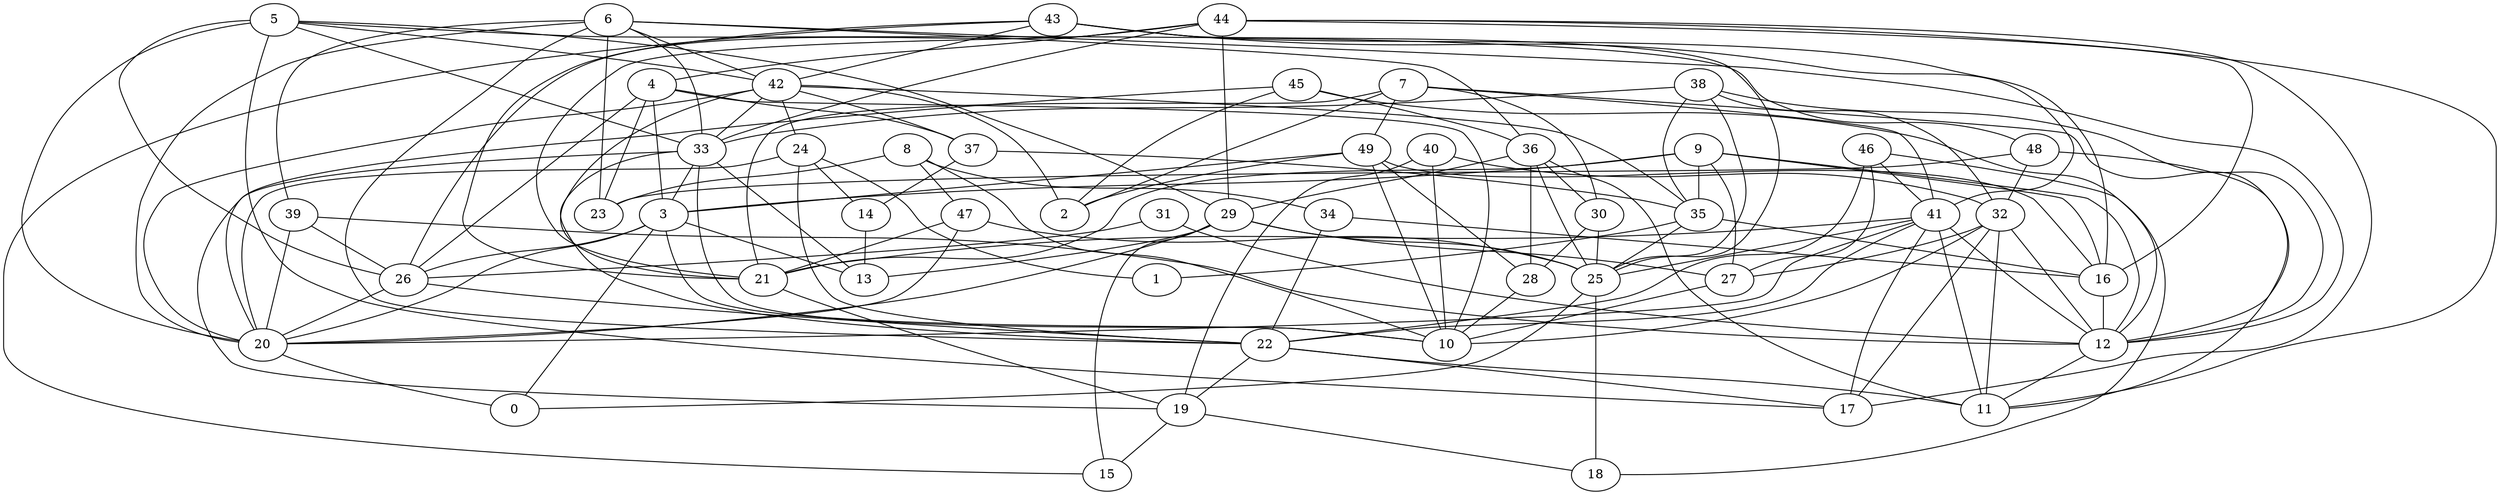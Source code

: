 digraph GG_graph {

subgraph G_graph {
edge [color = black]
"31" -> "26" [dir = none]
"31" -> "12" [dir = none]
"36" -> "11" [dir = none]
"36" -> "28" [dir = none]
"36" -> "30" [dir = none]
"39" -> "20" [dir = none]
"25" -> "0" [dir = none]
"40" -> "19" [dir = none]
"40" -> "10" [dir = none]
"40" -> "32" [dir = none]
"24" -> "14" [dir = none]
"24" -> "20" [dir = none]
"24" -> "22" [dir = none]
"24" -> "1" [dir = none]
"34" -> "22" [dir = none]
"14" -> "13" [dir = none]
"37" -> "14" [dir = none]
"29" -> "20" [dir = none]
"29" -> "15" [dir = none]
"49" -> "16" [dir = none]
"49" -> "3" [dir = none]
"42" -> "35" [dir = none]
"28" -> "10" [dir = none]
"41" -> "20" [dir = none]
"41" -> "12" [dir = none]
"41" -> "22" [dir = none]
"41" -> "11" [dir = none]
"41" -> "21" [dir = none]
"41" -> "25" [dir = none]
"35" -> "1" [dir = none]
"27" -> "10" [dir = none]
"5" -> "17" [dir = none]
"5" -> "48" [dir = none]
"5" -> "33" [dir = none]
"5" -> "20" [dir = none]
"5" -> "42" [dir = none]
"4" -> "3" [dir = none]
"4" -> "26" [dir = none]
"4" -> "37" [dir = none]
"38" -> "25" [dir = none]
"38" -> "32" [dir = none]
"38" -> "35" [dir = none]
"38" -> "12" [dir = none]
"38" -> "33" [dir = none]
"8" -> "34" [dir = none]
"8" -> "47" [dir = none]
"8" -> "23" [dir = none]
"22" -> "19" [dir = none]
"22" -> "17" [dir = none]
"22" -> "11" [dir = none]
"9" -> "3" [dir = none]
"9" -> "12" [dir = none]
"9" -> "21" [dir = none]
"9" -> "35" [dir = none]
"9" -> "27" [dir = none]
"9" -> "16" [dir = none]
"46" -> "18" [dir = none]
"46" -> "41" [dir = none]
"46" -> "22" [dir = none]
"7" -> "2" [dir = none]
"7" -> "12" [dir = none]
"7" -> "21" [dir = none]
"33" -> "13" [dir = none]
"33" -> "10" [dir = none]
"33" -> "3" [dir = none]
"33" -> "22" [dir = none]
"43" -> "15" [dir = none]
"43" -> "16" [dir = none]
"43" -> "41" [dir = none]
"43" -> "21" [dir = none]
"21" -> "19" [dir = none]
"20" -> "0" [dir = none]
"44" -> "17" [dir = none]
"44" -> "29" [dir = none]
"19" -> "18" [dir = none]
"19" -> "15" [dir = none]
"30" -> "28" [dir = none]
"45" -> "12" [dir = none]
"45" -> "36" [dir = none]
"45" -> "2" [dir = none]
"3" -> "10" [dir = none]
"3" -> "13" [dir = none]
"6" -> "42" [dir = none]
"6" -> "33" [dir = none]
"6" -> "22" [dir = none]
"6" -> "36" [dir = none]
"6" -> "23" [dir = none]
"6" -> "20" [dir = none]
"6" -> "39" [dir = none]
"48" -> "23" [dir = none]
"48" -> "32" [dir = none]
"26" -> "20" [dir = none]
"26" -> "22" [dir = none]
"32" -> "17" [dir = none]
"32" -> "12" [dir = none]
"32" -> "11" [dir = none]
"47" -> "25" [dir = none]
"47" -> "21" [dir = none]
"42" -> "2" [dir = none]
"44" -> "11" [dir = none]
"49" -> "28" [dir = none]
"34" -> "16" [dir = none]
"29" -> "27" [dir = none]
"35" -> "25" [dir = none]
"3" -> "0" [dir = none]
"43" -> "42" [dir = none]
"36" -> "29" [dir = none]
"39" -> "12" [dir = none]
"7" -> "41" [dir = none]
"8" -> "10" [dir = none]
"36" -> "25" [dir = none]
"47" -> "20" [dir = none]
"5" -> "29" [dir = none]
"30" -> "25" [dir = none]
"49" -> "2" [dir = none]
"37" -> "35" [dir = none]
"12" -> "11" [dir = none]
"25" -> "18" [dir = none]
"43" -> "25" [dir = none]
"33" -> "19" [dir = none]
"5" -> "26" [dir = none]
"48" -> "11" [dir = none]
"6" -> "12" [dir = none]
"4" -> "10" [dir = none]
"42" -> "37" [dir = none]
"44" -> "26" [dir = none]
"45" -> "20" [dir = none]
"29" -> "25" [dir = none]
"42" -> "24" [dir = none]
"16" -> "12" [dir = none]
"32" -> "10" [dir = none]
"7" -> "49" [dir = none]
"42" -> "33" [dir = none]
"44" -> "16" [dir = none]
"3" -> "26" [dir = none]
"44" -> "4" [dir = none]
"42" -> "21" [dir = none]
"4" -> "23" [dir = none]
"29" -> "13" [dir = none]
"44" -> "33" [dir = none]
"46" -> "27" [dir = none]
"44" -> "21" [dir = none]
"7" -> "30" [dir = none]
"41" -> "17" [dir = none]
"42" -> "20" [dir = none]
"39" -> "26" [dir = none]
"32" -> "27" [dir = none]
"49" -> "10" [dir = none]
"35" -> "16" [dir = none]
"3" -> "20" [dir = none]
}

}
